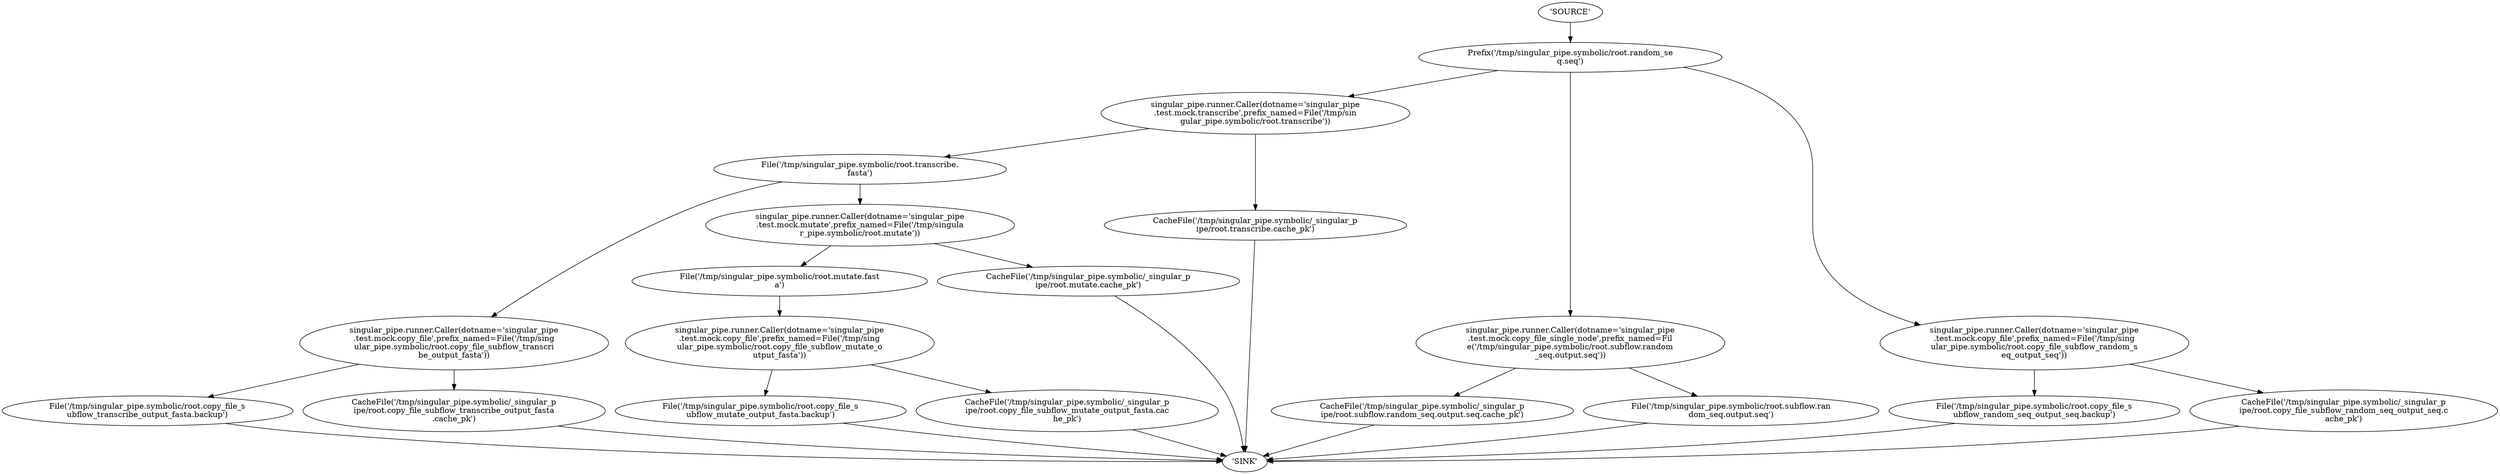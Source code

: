 strict digraph G {
	rankdir=TB
	"File('/tmp/singular_pipe.symbolic/root.copy_file_s
ubflow_transcribe_output_fasta.backup')" -> "'SINK'"
	"singular_pipe.runner.Caller(dotname='singular_pipe
.test.mock.copy_file',prefix_named=File('/tmp/sing
ular_pipe.symbolic/root.copy_file_subflow_transcri
be_output_fasta'))" -> "File('/tmp/singular_pipe.symbolic/root.copy_file_s
ubflow_transcribe_output_fasta.backup')"
	"CacheFile('/tmp/singular_pipe.symbolic/_singular_p
ipe/root.copy_file_subflow_transcribe_output_fasta
.cache_pk')" -> "'SINK'"
	"singular_pipe.runner.Caller(dotname='singular_pipe
.test.mock.copy_file',prefix_named=File('/tmp/sing
ular_pipe.symbolic/root.copy_file_subflow_transcri
be_output_fasta'))" -> "CacheFile('/tmp/singular_pipe.symbolic/_singular_p
ipe/root.copy_file_subflow_transcribe_output_fasta
.cache_pk')"
	"File('/tmp/singular_pipe.symbolic/root.transcribe.
fasta')" -> "singular_pipe.runner.Caller(dotname='singular_pipe
.test.mock.copy_file',prefix_named=File('/tmp/sing
ular_pipe.symbolic/root.copy_file_subflow_transcri
be_output_fasta'))"
	"File('/tmp/singular_pipe.symbolic/root.copy_file_s
ubflow_mutate_output_fasta.backup')" -> "'SINK'"
	"singular_pipe.runner.Caller(dotname='singular_pipe
.test.mock.copy_file',prefix_named=File('/tmp/sing
ular_pipe.symbolic/root.copy_file_subflow_mutate_o
utput_fasta'))" -> "File('/tmp/singular_pipe.symbolic/root.copy_file_s
ubflow_mutate_output_fasta.backup')"
	"CacheFile('/tmp/singular_pipe.symbolic/_singular_p
ipe/root.copy_file_subflow_mutate_output_fasta.cac
he_pk')" -> "'SINK'"
	"singular_pipe.runner.Caller(dotname='singular_pipe
.test.mock.copy_file',prefix_named=File('/tmp/sing
ular_pipe.symbolic/root.copy_file_subflow_mutate_o
utput_fasta'))" -> "CacheFile('/tmp/singular_pipe.symbolic/_singular_p
ipe/root.copy_file_subflow_mutate_output_fasta.cac
he_pk')"
	"File('/tmp/singular_pipe.symbolic/root.mutate.fast
a')" -> "singular_pipe.runner.Caller(dotname='singular_pipe
.test.mock.copy_file',prefix_named=File('/tmp/sing
ular_pipe.symbolic/root.copy_file_subflow_mutate_o
utput_fasta'))"
	"singular_pipe.runner.Caller(dotname='singular_pipe
.test.mock.mutate',prefix_named=File('/tmp/singula
r_pipe.symbolic/root.mutate'))" -> "File('/tmp/singular_pipe.symbolic/root.mutate.fast
a')"
	"CacheFile('/tmp/singular_pipe.symbolic/_singular_p
ipe/root.mutate.cache_pk')" -> "'SINK'"
	"singular_pipe.runner.Caller(dotname='singular_pipe
.test.mock.mutate',prefix_named=File('/tmp/singula
r_pipe.symbolic/root.mutate'))" -> "CacheFile('/tmp/singular_pipe.symbolic/_singular_p
ipe/root.mutate.cache_pk')"
	"File('/tmp/singular_pipe.symbolic/root.transcribe.
fasta')" -> "singular_pipe.runner.Caller(dotname='singular_pipe
.test.mock.mutate',prefix_named=File('/tmp/singula
r_pipe.symbolic/root.mutate'))"
	"singular_pipe.runner.Caller(dotname='singular_pipe
.test.mock.transcribe',prefix_named=File('/tmp/sin
gular_pipe.symbolic/root.transcribe'))" -> "File('/tmp/singular_pipe.symbolic/root.transcribe.
fasta')"
	"CacheFile('/tmp/singular_pipe.symbolic/_singular_p
ipe/root.transcribe.cache_pk')" -> "'SINK'"
	"singular_pipe.runner.Caller(dotname='singular_pipe
.test.mock.transcribe',prefix_named=File('/tmp/sin
gular_pipe.symbolic/root.transcribe'))" -> "CacheFile('/tmp/singular_pipe.symbolic/_singular_p
ipe/root.transcribe.cache_pk')"
	"Prefix('/tmp/singular_pipe.symbolic/root.random_se
q.seq')" -> "singular_pipe.runner.Caller(dotname='singular_pipe
.test.mock.transcribe',prefix_named=File('/tmp/sin
gular_pipe.symbolic/root.transcribe'))"
	"CacheFile('/tmp/singular_pipe.symbolic/_singular_p
ipe/root.subflow.random_seq.output.seq.cache_pk')" -> "'SINK'"
	"singular_pipe.runner.Caller(dotname='singular_pipe
.test.mock.copy_file_single_node',prefix_named=Fil
e('/tmp/singular_pipe.symbolic/root.subflow.random
_seq.output.seq'))" -> "CacheFile('/tmp/singular_pipe.symbolic/_singular_p
ipe/root.subflow.random_seq.output.seq.cache_pk')"
	"File('/tmp/singular_pipe.symbolic/root.subflow.ran
dom_seq.output.seq')" -> "'SINK'"
	"singular_pipe.runner.Caller(dotname='singular_pipe
.test.mock.copy_file_single_node',prefix_named=Fil
e('/tmp/singular_pipe.symbolic/root.subflow.random
_seq.output.seq'))" -> "File('/tmp/singular_pipe.symbolic/root.subflow.ran
dom_seq.output.seq')"
	"Prefix('/tmp/singular_pipe.symbolic/root.random_se
q.seq')" -> "singular_pipe.runner.Caller(dotname='singular_pipe
.test.mock.copy_file_single_node',prefix_named=Fil
e('/tmp/singular_pipe.symbolic/root.subflow.random
_seq.output.seq'))"
	"File('/tmp/singular_pipe.symbolic/root.copy_file_s
ubflow_random_seq_output_seq.backup')" -> "'SINK'"
	"singular_pipe.runner.Caller(dotname='singular_pipe
.test.mock.copy_file',prefix_named=File('/tmp/sing
ular_pipe.symbolic/root.copy_file_subflow_random_s
eq_output_seq'))" -> "File('/tmp/singular_pipe.symbolic/root.copy_file_s
ubflow_random_seq_output_seq.backup')"
	"CacheFile('/tmp/singular_pipe.symbolic/_singular_p
ipe/root.copy_file_subflow_random_seq_output_seq.c
ache_pk')" -> "'SINK'"
	"singular_pipe.runner.Caller(dotname='singular_pipe
.test.mock.copy_file',prefix_named=File('/tmp/sing
ular_pipe.symbolic/root.copy_file_subflow_random_s
eq_output_seq'))" -> "CacheFile('/tmp/singular_pipe.symbolic/_singular_p
ipe/root.copy_file_subflow_random_seq_output_seq.c
ache_pk')"
	"Prefix('/tmp/singular_pipe.symbolic/root.random_se
q.seq')" -> "singular_pipe.runner.Caller(dotname='singular_pipe
.test.mock.copy_file',prefix_named=File('/tmp/sing
ular_pipe.symbolic/root.copy_file_subflow_random_s
eq_output_seq'))"
	"'SOURCE'" -> "Prefix('/tmp/singular_pipe.symbolic/root.random_se
q.seq')"
}
